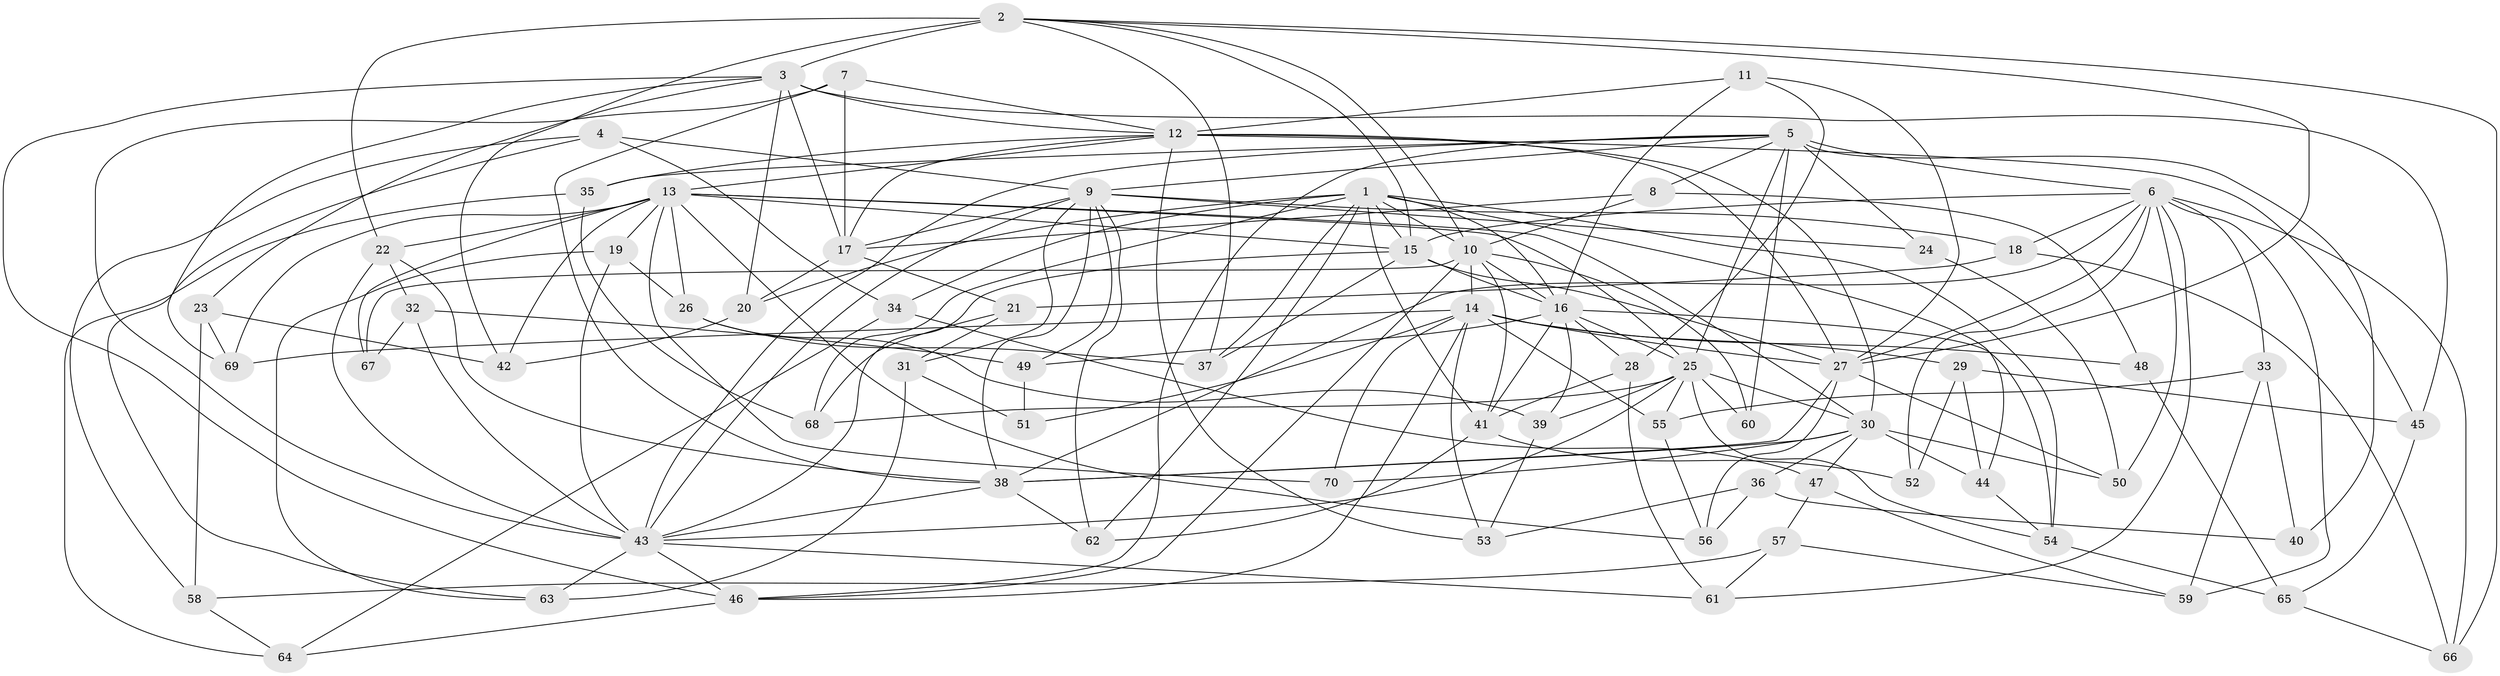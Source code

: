 // original degree distribution, {4: 1.0}
// Generated by graph-tools (version 1.1) at 2025/38/03/09/25 02:38:01]
// undirected, 70 vertices, 189 edges
graph export_dot {
graph [start="1"]
  node [color=gray90,style=filled];
  1;
  2;
  3;
  4;
  5;
  6;
  7;
  8;
  9;
  10;
  11;
  12;
  13;
  14;
  15;
  16;
  17;
  18;
  19;
  20;
  21;
  22;
  23;
  24;
  25;
  26;
  27;
  28;
  29;
  30;
  31;
  32;
  33;
  34;
  35;
  36;
  37;
  38;
  39;
  40;
  41;
  42;
  43;
  44;
  45;
  46;
  47;
  48;
  49;
  50;
  51;
  52;
  53;
  54;
  55;
  56;
  57;
  58;
  59;
  60;
  61;
  62;
  63;
  64;
  65;
  66;
  67;
  68;
  69;
  70;
  1 -- 10 [weight=1.0];
  1 -- 15 [weight=1.0];
  1 -- 16 [weight=1.0];
  1 -- 20 [weight=1.0];
  1 -- 34 [weight=1.0];
  1 -- 37 [weight=1.0];
  1 -- 41 [weight=1.0];
  1 -- 44 [weight=1.0];
  1 -- 54 [weight=2.0];
  1 -- 62 [weight=1.0];
  1 -- 68 [weight=1.0];
  2 -- 3 [weight=2.0];
  2 -- 10 [weight=1.0];
  2 -- 15 [weight=1.0];
  2 -- 22 [weight=2.0];
  2 -- 27 [weight=1.0];
  2 -- 37 [weight=1.0];
  2 -- 42 [weight=1.0];
  2 -- 66 [weight=1.0];
  3 -- 12 [weight=1.0];
  3 -- 17 [weight=2.0];
  3 -- 20 [weight=1.0];
  3 -- 23 [weight=1.0];
  3 -- 45 [weight=1.0];
  3 -- 46 [weight=1.0];
  3 -- 69 [weight=1.0];
  4 -- 9 [weight=1.0];
  4 -- 34 [weight=1.0];
  4 -- 58 [weight=1.0];
  4 -- 63 [weight=1.0];
  5 -- 6 [weight=1.0];
  5 -- 8 [weight=1.0];
  5 -- 9 [weight=1.0];
  5 -- 24 [weight=1.0];
  5 -- 25 [weight=1.0];
  5 -- 35 [weight=1.0];
  5 -- 40 [weight=2.0];
  5 -- 43 [weight=1.0];
  5 -- 46 [weight=1.0];
  5 -- 60 [weight=2.0];
  6 -- 15 [weight=1.0];
  6 -- 18 [weight=1.0];
  6 -- 27 [weight=1.0];
  6 -- 33 [weight=1.0];
  6 -- 38 [weight=1.0];
  6 -- 50 [weight=1.0];
  6 -- 52 [weight=2.0];
  6 -- 59 [weight=1.0];
  6 -- 61 [weight=1.0];
  6 -- 66 [weight=1.0];
  7 -- 12 [weight=2.0];
  7 -- 17 [weight=2.0];
  7 -- 38 [weight=1.0];
  7 -- 43 [weight=1.0];
  8 -- 10 [weight=1.0];
  8 -- 17 [weight=1.0];
  8 -- 48 [weight=1.0];
  9 -- 17 [weight=2.0];
  9 -- 18 [weight=1.0];
  9 -- 24 [weight=2.0];
  9 -- 31 [weight=1.0];
  9 -- 38 [weight=1.0];
  9 -- 43 [weight=1.0];
  9 -- 49 [weight=1.0];
  9 -- 62 [weight=1.0];
  10 -- 14 [weight=1.0];
  10 -- 16 [weight=1.0];
  10 -- 41 [weight=1.0];
  10 -- 46 [weight=1.0];
  10 -- 60 [weight=1.0];
  10 -- 67 [weight=2.0];
  11 -- 12 [weight=1.0];
  11 -- 16 [weight=1.0];
  11 -- 27 [weight=1.0];
  11 -- 28 [weight=1.0];
  12 -- 13 [weight=1.0];
  12 -- 17 [weight=1.0];
  12 -- 27 [weight=2.0];
  12 -- 30 [weight=1.0];
  12 -- 35 [weight=1.0];
  12 -- 45 [weight=1.0];
  12 -- 53 [weight=1.0];
  13 -- 15 [weight=1.0];
  13 -- 19 [weight=1.0];
  13 -- 22 [weight=1.0];
  13 -- 25 [weight=1.0];
  13 -- 26 [weight=1.0];
  13 -- 30 [weight=1.0];
  13 -- 42 [weight=1.0];
  13 -- 56 [weight=1.0];
  13 -- 67 [weight=1.0];
  13 -- 69 [weight=1.0];
  13 -- 70 [weight=1.0];
  14 -- 27 [weight=1.0];
  14 -- 29 [weight=1.0];
  14 -- 46 [weight=1.0];
  14 -- 48 [weight=2.0];
  14 -- 51 [weight=2.0];
  14 -- 53 [weight=1.0];
  14 -- 55 [weight=1.0];
  14 -- 69 [weight=1.0];
  14 -- 70 [weight=1.0];
  15 -- 16 [weight=1.0];
  15 -- 27 [weight=1.0];
  15 -- 37 [weight=1.0];
  15 -- 43 [weight=1.0];
  16 -- 25 [weight=1.0];
  16 -- 28 [weight=1.0];
  16 -- 39 [weight=1.0];
  16 -- 41 [weight=1.0];
  16 -- 49 [weight=1.0];
  16 -- 54 [weight=1.0];
  17 -- 20 [weight=1.0];
  17 -- 21 [weight=1.0];
  18 -- 21 [weight=1.0];
  18 -- 66 [weight=1.0];
  19 -- 26 [weight=1.0];
  19 -- 43 [weight=1.0];
  19 -- 63 [weight=1.0];
  20 -- 42 [weight=1.0];
  21 -- 31 [weight=1.0];
  21 -- 68 [weight=1.0];
  22 -- 32 [weight=1.0];
  22 -- 38 [weight=1.0];
  22 -- 43 [weight=1.0];
  23 -- 42 [weight=1.0];
  23 -- 58 [weight=1.0];
  23 -- 69 [weight=1.0];
  24 -- 50 [weight=1.0];
  25 -- 30 [weight=1.0];
  25 -- 39 [weight=1.0];
  25 -- 43 [weight=1.0];
  25 -- 54 [weight=1.0];
  25 -- 55 [weight=1.0];
  25 -- 60 [weight=1.0];
  25 -- 68 [weight=1.0];
  26 -- 37 [weight=1.0];
  26 -- 39 [weight=1.0];
  27 -- 38 [weight=1.0];
  27 -- 50 [weight=1.0];
  27 -- 56 [weight=1.0];
  28 -- 41 [weight=1.0];
  28 -- 61 [weight=1.0];
  29 -- 44 [weight=1.0];
  29 -- 45 [weight=1.0];
  29 -- 52 [weight=1.0];
  30 -- 36 [weight=1.0];
  30 -- 38 [weight=1.0];
  30 -- 44 [weight=1.0];
  30 -- 47 [weight=1.0];
  30 -- 50 [weight=1.0];
  30 -- 70 [weight=2.0];
  31 -- 51 [weight=1.0];
  31 -- 63 [weight=1.0];
  32 -- 43 [weight=1.0];
  32 -- 49 [weight=1.0];
  32 -- 67 [weight=1.0];
  33 -- 40 [weight=1.0];
  33 -- 55 [weight=1.0];
  33 -- 59 [weight=1.0];
  34 -- 47 [weight=1.0];
  34 -- 64 [weight=1.0];
  35 -- 64 [weight=1.0];
  35 -- 68 [weight=1.0];
  36 -- 40 [weight=1.0];
  36 -- 53 [weight=1.0];
  36 -- 56 [weight=1.0];
  38 -- 43 [weight=1.0];
  38 -- 62 [weight=1.0];
  39 -- 53 [weight=1.0];
  41 -- 52 [weight=1.0];
  41 -- 62 [weight=1.0];
  43 -- 46 [weight=1.0];
  43 -- 61 [weight=1.0];
  43 -- 63 [weight=1.0];
  44 -- 54 [weight=1.0];
  45 -- 65 [weight=1.0];
  46 -- 64 [weight=1.0];
  47 -- 57 [weight=1.0];
  47 -- 59 [weight=1.0];
  48 -- 65 [weight=1.0];
  49 -- 51 [weight=1.0];
  54 -- 65 [weight=1.0];
  55 -- 56 [weight=1.0];
  57 -- 58 [weight=1.0];
  57 -- 59 [weight=1.0];
  57 -- 61 [weight=1.0];
  58 -- 64 [weight=1.0];
  65 -- 66 [weight=1.0];
}
